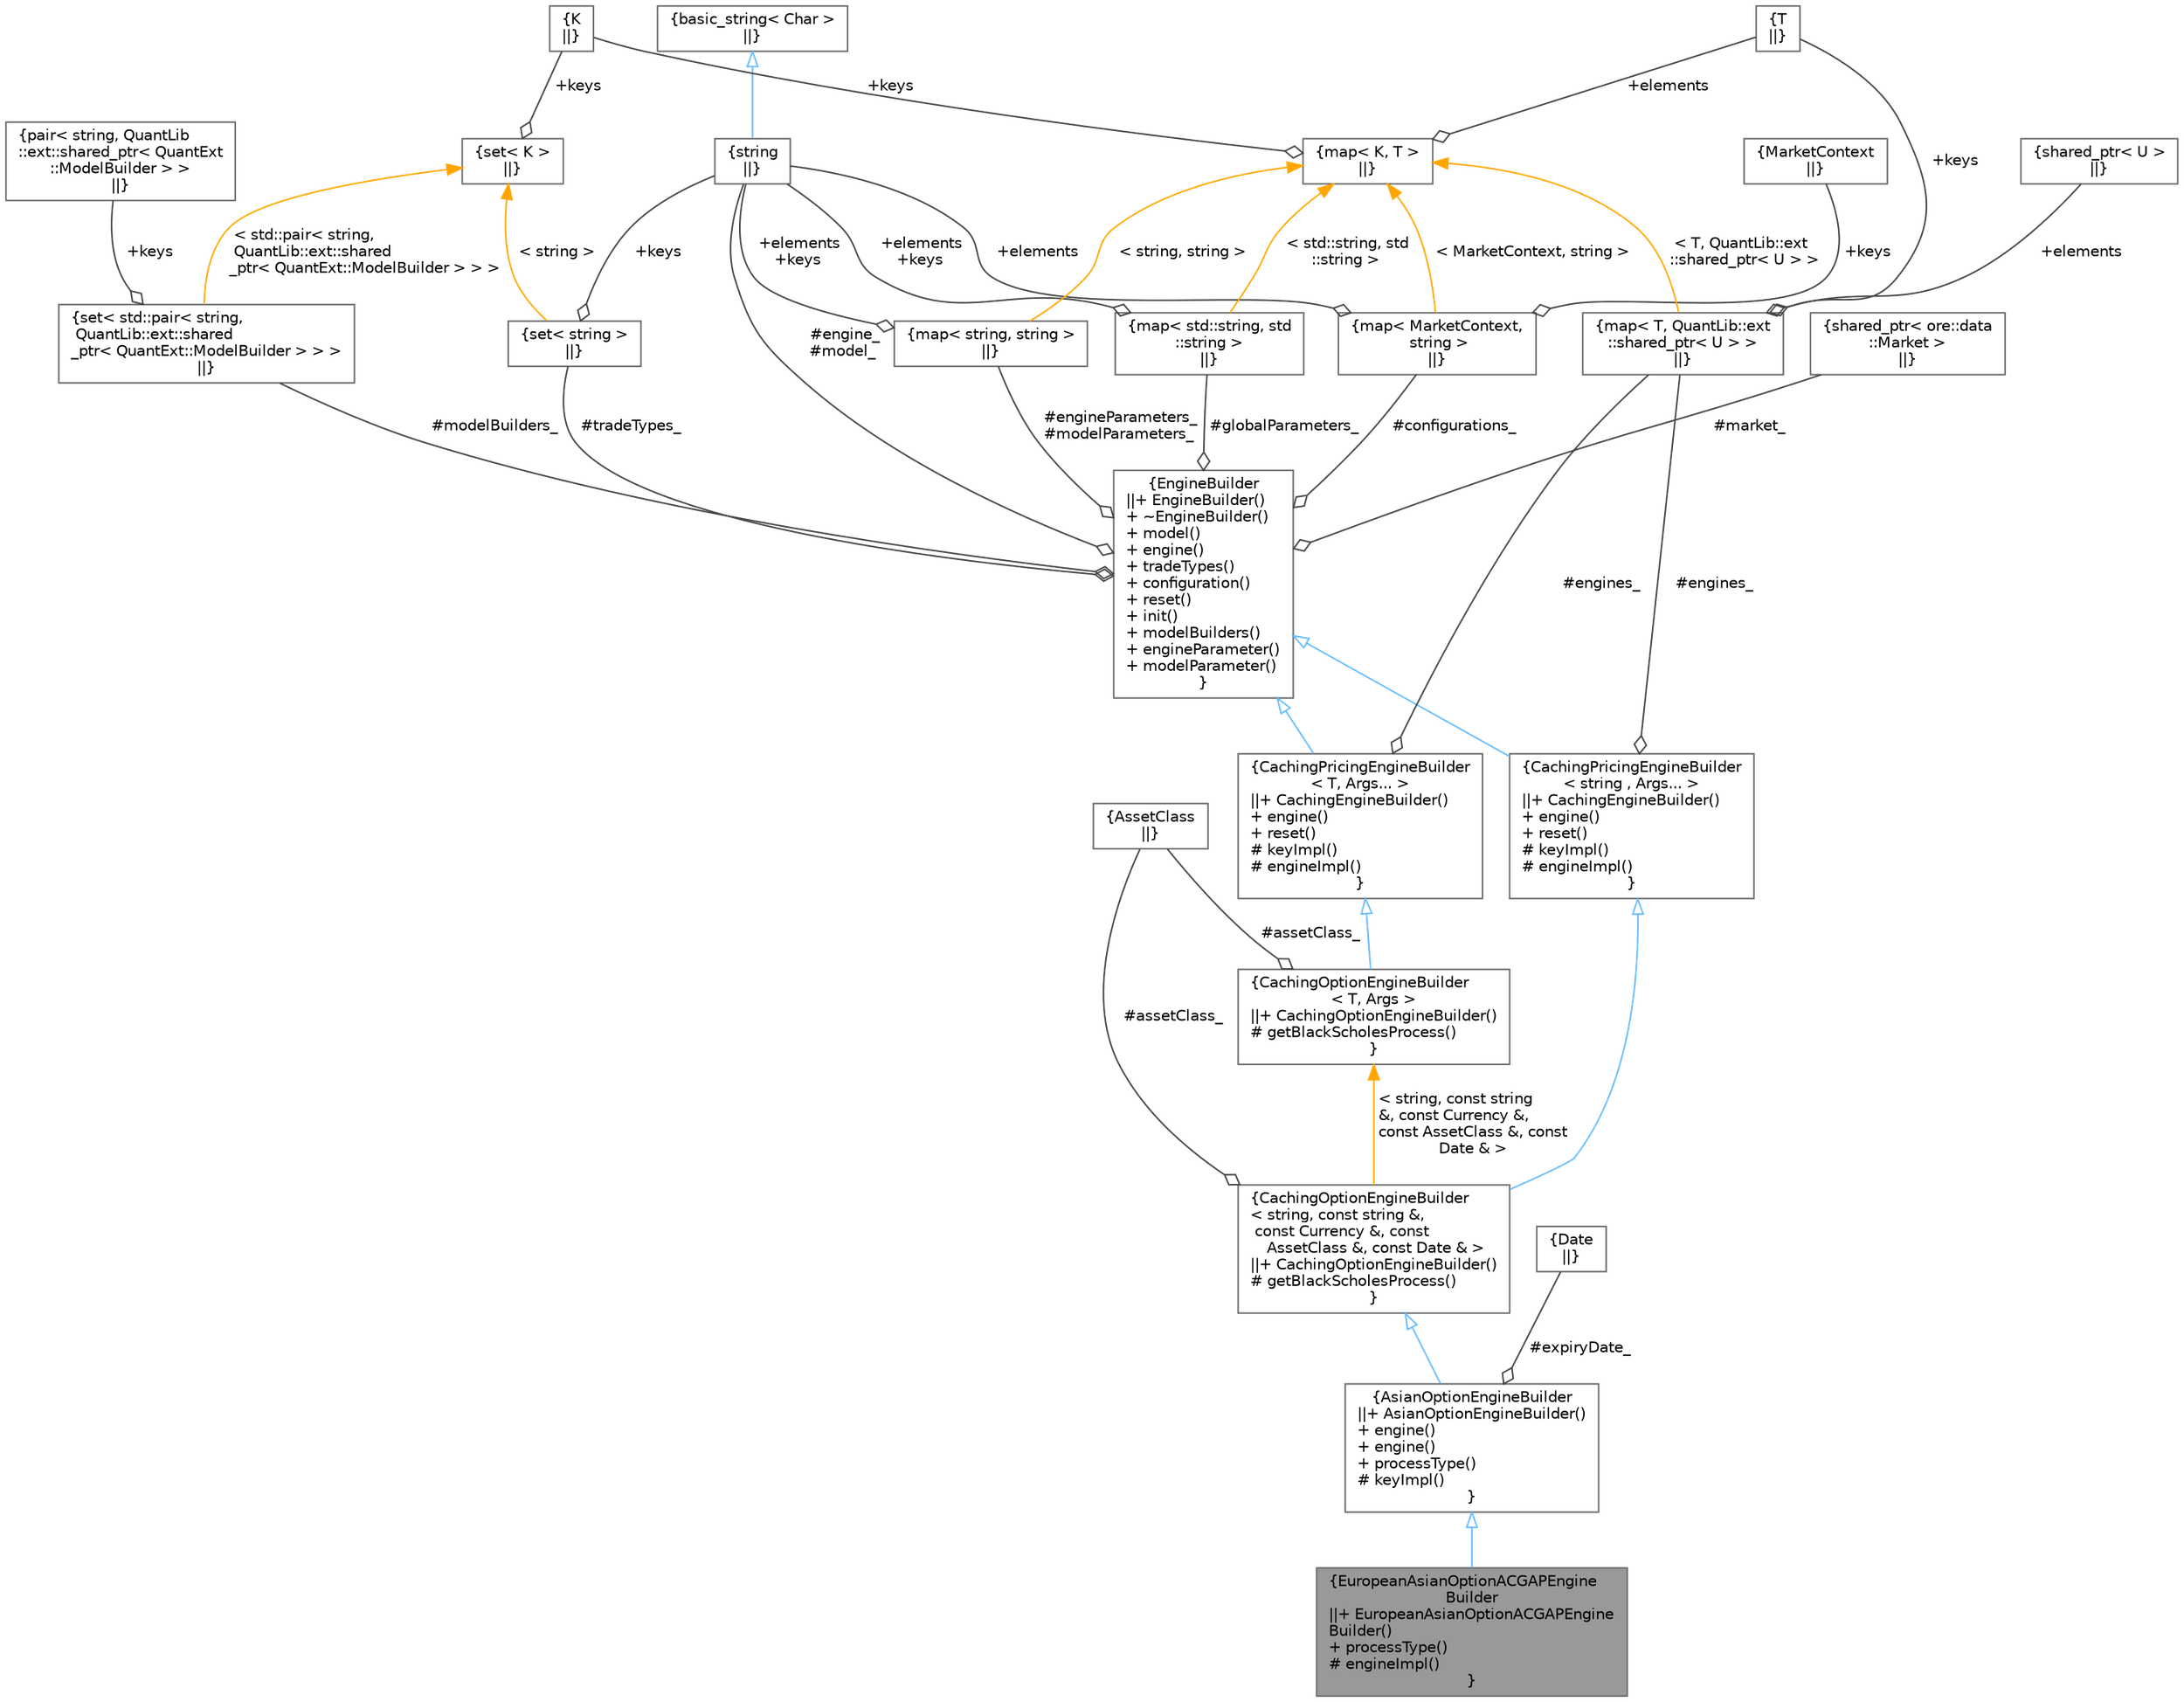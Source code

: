 digraph "EuropeanAsianOptionACGAPEngineBuilder"
{
 // INTERACTIVE_SVG=YES
 // LATEX_PDF_SIZE
  bgcolor="transparent";
  edge [fontname=Helvetica,fontsize=10,labelfontname=Helvetica,labelfontsize=10];
  node [fontname=Helvetica,fontsize=10,shape=box,height=0.2,width=0.4];
  Node1 [label="{EuropeanAsianOptionACGAPEngine\lBuilder\n||+ EuropeanAsianOptionACGAPEngine\lBuilder()\l+ processType()\l# engineImpl()\l}",height=0.2,width=0.4,color="gray40", fillcolor="grey60", style="filled", fontcolor="black",tooltip="Continuous Analytic Engine Builder for European Asian Geometric Average Price Options."];
  Node2 -> Node1 [dir="back",color="steelblue1",style="solid",arrowtail="onormal"];
  Node2 [label="{AsianOptionEngineBuilder\n||+ AsianOptionEngineBuilder()\l+ engine()\l+ engine()\l+ processType()\l# keyImpl()\l}",height=0.2,width=0.4,color="gray40", fillcolor="white", style="filled",URL="$classore_1_1data_1_1_asian_option_engine_builder.html",tooltip="Abstract Engine Builder for Asian Options."];
  Node3 -> Node2 [dir="back",color="steelblue1",style="solid",arrowtail="onormal"];
  Node3 [label="{CachingOptionEngineBuilder\l\< string, const string &,\l const Currency &, const\l AssetClass &, const Date & \>\n||+ CachingOptionEngineBuilder()\l# getBlackScholesProcess()\l}",height=0.2,width=0.4,color="gray40", fillcolor="white", style="filled",URL="$classore_1_1data_1_1_caching_option_engine_builder.html",tooltip=" "];
  Node4 -> Node3 [dir="back",color="steelblue1",style="solid",arrowtail="onormal"];
  Node4 [label="{CachingPricingEngineBuilder\l\< string , Args... \>\n||+ CachingEngineBuilder()\l+ engine()\l+ reset()\l# keyImpl()\l# engineImpl()\l}",height=0.2,width=0.4,color="gray40", fillcolor="white", style="filled",URL="$classore_1_1data_1_1_caching_engine_builder.html",tooltip="Abstract template EngineBuilder class that can cache engines and coupon pricers."];
  Node5 -> Node4 [dir="back",color="steelblue1",style="solid",arrowtail="onormal"];
  Node5 [label="{EngineBuilder\n||+ EngineBuilder()\l+ ~EngineBuilder()\l+ model()\l+ engine()\l+ tradeTypes()\l+ configuration()\l+ reset()\l+ init()\l+ modelBuilders()\l+ engineParameter()\l+ modelParameter()\l}",height=0.2,width=0.4,color="gray40", fillcolor="white", style="filled",URL="$classore_1_1data_1_1_engine_builder.html",tooltip="Base PricingEngine Builder class for a specific model and engine."];
  Node6 -> Node5 [color="grey25",style="solid",label=" #engine_\n#model_" ,arrowhead="odiamond"];
  Node6 [label="{string\n||}",height=0.2,width=0.4,color="gray40", fillcolor="white", style="filled",tooltip=" "];
  Node7 -> Node6 [dir="back",color="steelblue1",style="solid",arrowtail="onormal"];
  Node7 [label="{basic_string\< Char \>\n||}",height=0.2,width=0.4,color="gray40", fillcolor="white", style="filled",tooltip=" "];
  Node8 -> Node5 [color="grey25",style="solid",label=" #tradeTypes_" ,arrowhead="odiamond"];
  Node8 [label="{set\< string \>\n||}",height=0.2,width=0.4,color="gray40", fillcolor="white", style="filled",tooltip=" "];
  Node6 -> Node8 [color="grey25",style="solid",label=" +keys" ,arrowhead="odiamond"];
  Node9 -> Node8 [dir="back",color="orange",style="solid",label=" \< string \>" ];
  Node9 [label="{set\< K \>\n||}",height=0.2,width=0.4,color="gray40", fillcolor="white", style="filled",tooltip=" "];
  Node10 -> Node9 [color="grey25",style="solid",label=" +keys" ,arrowhead="odiamond"];
  Node10 [label="{K\n||}",height=0.2,width=0.4,color="gray40", fillcolor="white", style="filled",tooltip=" "];
  Node11 -> Node5 [color="grey25",style="solid",label=" #market_" ,arrowhead="odiamond"];
  Node11 [label="{shared_ptr\< ore::data\l::Market \>\n||}",height=0.2,width=0.4,color="gray40", fillcolor="white", style="filled",tooltip=" "];
  Node12 -> Node5 [color="grey25",style="solid",label=" #configurations_" ,arrowhead="odiamond"];
  Node12 [label="{map\< MarketContext,\l string \>\n||}",height=0.2,width=0.4,color="gray40", fillcolor="white", style="filled",tooltip=" "];
  Node13 -> Node12 [color="grey25",style="solid",label=" +keys" ,arrowhead="odiamond"];
  Node13 [label="{MarketContext\n||}",height=0.2,width=0.4,color="gray40", fillcolor="white", style="filled",tooltip=" "];
  Node6 -> Node12 [color="grey25",style="solid",label=" +elements" ,arrowhead="odiamond"];
  Node14 -> Node12 [dir="back",color="orange",style="solid",label=" \< MarketContext, string \>" ];
  Node14 [label="{map\< K, T \>\n||}",height=0.2,width=0.4,color="gray40", fillcolor="white", style="filled",tooltip=" "];
  Node10 -> Node14 [color="grey25",style="solid",label=" +keys" ,arrowhead="odiamond"];
  Node15 -> Node14 [color="grey25",style="solid",label=" +elements" ,arrowhead="odiamond"];
  Node15 [label="{T\n||}",height=0.2,width=0.4,color="gray40", fillcolor="white", style="filled",tooltip=" "];
  Node16 -> Node5 [color="grey25",style="solid",label=" #engineParameters_\n#modelParameters_" ,arrowhead="odiamond"];
  Node16 [label="{map\< string, string \>\n||}",height=0.2,width=0.4,color="gray40", fillcolor="white", style="filled",tooltip=" "];
  Node6 -> Node16 [color="grey25",style="solid",label=" +elements\n+keys" ,arrowhead="odiamond"];
  Node14 -> Node16 [dir="back",color="orange",style="solid",label=" \< string, string \>" ];
  Node17 -> Node5 [color="grey25",style="solid",label=" #globalParameters_" ,arrowhead="odiamond"];
  Node17 [label="{map\< std::string, std\l::string \>\n||}",height=0.2,width=0.4,color="gray40", fillcolor="white", style="filled",tooltip=" "];
  Node6 -> Node17 [color="grey25",style="solid",label=" +elements\n+keys" ,arrowhead="odiamond"];
  Node14 -> Node17 [dir="back",color="orange",style="solid",label=" \< std::string, std\l::string \>" ];
  Node18 -> Node5 [color="grey25",style="solid",label=" #modelBuilders_" ,arrowhead="odiamond"];
  Node18 [label="{set\< std::pair\< string,\l QuantLib::ext::shared\l_ptr\< QuantExt::ModelBuilder \> \> \>\n||}",height=0.2,width=0.4,color="gray40", fillcolor="white", style="filled",tooltip=" "];
  Node19 -> Node18 [color="grey25",style="solid",label=" +keys" ,arrowhead="odiamond"];
  Node19 [label="{pair\< string, QuantLib\l::ext::shared_ptr\< QuantExt\l::ModelBuilder \> \>\n||}",height=0.2,width=0.4,color="gray40", fillcolor="white", style="filled",tooltip=" "];
  Node9 -> Node18 [dir="back",color="orange",style="solid",label=" \< std::pair\< string,\l QuantLib::ext::shared\l_ptr\< QuantExt::ModelBuilder \> \> \>" ];
  Node20 -> Node4 [color="grey25",style="solid",label=" #engines_" ,arrowhead="odiamond"];
  Node20 [label="{map\< T, QuantLib::ext\l::shared_ptr\< U \> \>\n||}",height=0.2,width=0.4,color="gray40", fillcolor="white", style="filled",tooltip=" "];
  Node15 -> Node20 [color="grey25",style="solid",label=" +keys" ,arrowhead="odiamond"];
  Node21 -> Node20 [color="grey25",style="solid",label=" +elements" ,arrowhead="odiamond"];
  Node21 [label="{shared_ptr\< U \>\n||}",height=0.2,width=0.4,color="gray40", fillcolor="white", style="filled",tooltip=" "];
  Node14 -> Node20 [dir="back",color="orange",style="solid",label=" \< T, QuantLib::ext\l::shared_ptr\< U \> \>" ];
  Node22 -> Node3 [color="grey25",style="solid",label=" #assetClass_" ,arrowhead="odiamond"];
  Node22 [label="{AssetClass\n||}",height=0.2,width=0.4,color="gray40", fillcolor="white", style="filled",tooltip=" "];
  Node23 -> Node3 [dir="back",color="orange",style="solid",label=" \< string, const string\l &, const Currency &,\l const AssetClass &, const\l Date & \>" ];
  Node23 [label="{CachingOptionEngineBuilder\l\< T, Args \>\n||+ CachingOptionEngineBuilder()\l# getBlackScholesProcess()\l}",height=0.2,width=0.4,color="gray40", fillcolor="white", style="filled",URL="$classore_1_1data_1_1_caching_option_engine_builder.html",tooltip=" "];
  Node24 -> Node23 [dir="back",color="steelblue1",style="solid",arrowtail="onormal"];
  Node24 [label="{CachingPricingEngineBuilder\l\< T, Args... \>\n||+ CachingEngineBuilder()\l+ engine()\l+ reset()\l# keyImpl()\l# engineImpl()\l}",height=0.2,width=0.4,color="gray40", fillcolor="white", style="filled",URL="$classore_1_1data_1_1_caching_engine_builder.html",tooltip="Abstract template EngineBuilder class that can cache engines and coupon pricers."];
  Node5 -> Node24 [dir="back",color="steelblue1",style="solid",arrowtail="onormal"];
  Node20 -> Node24 [color="grey25",style="solid",label=" #engines_" ,arrowhead="odiamond"];
  Node22 -> Node23 [color="grey25",style="solid",label=" #assetClass_" ,arrowhead="odiamond"];
  Node25 -> Node2 [color="grey25",style="solid",label=" #expiryDate_" ,arrowhead="odiamond"];
  Node25 [label="{Date\n||}",height=0.2,width=0.4,color="gray40", fillcolor="white", style="filled",tooltip=" "];
}
